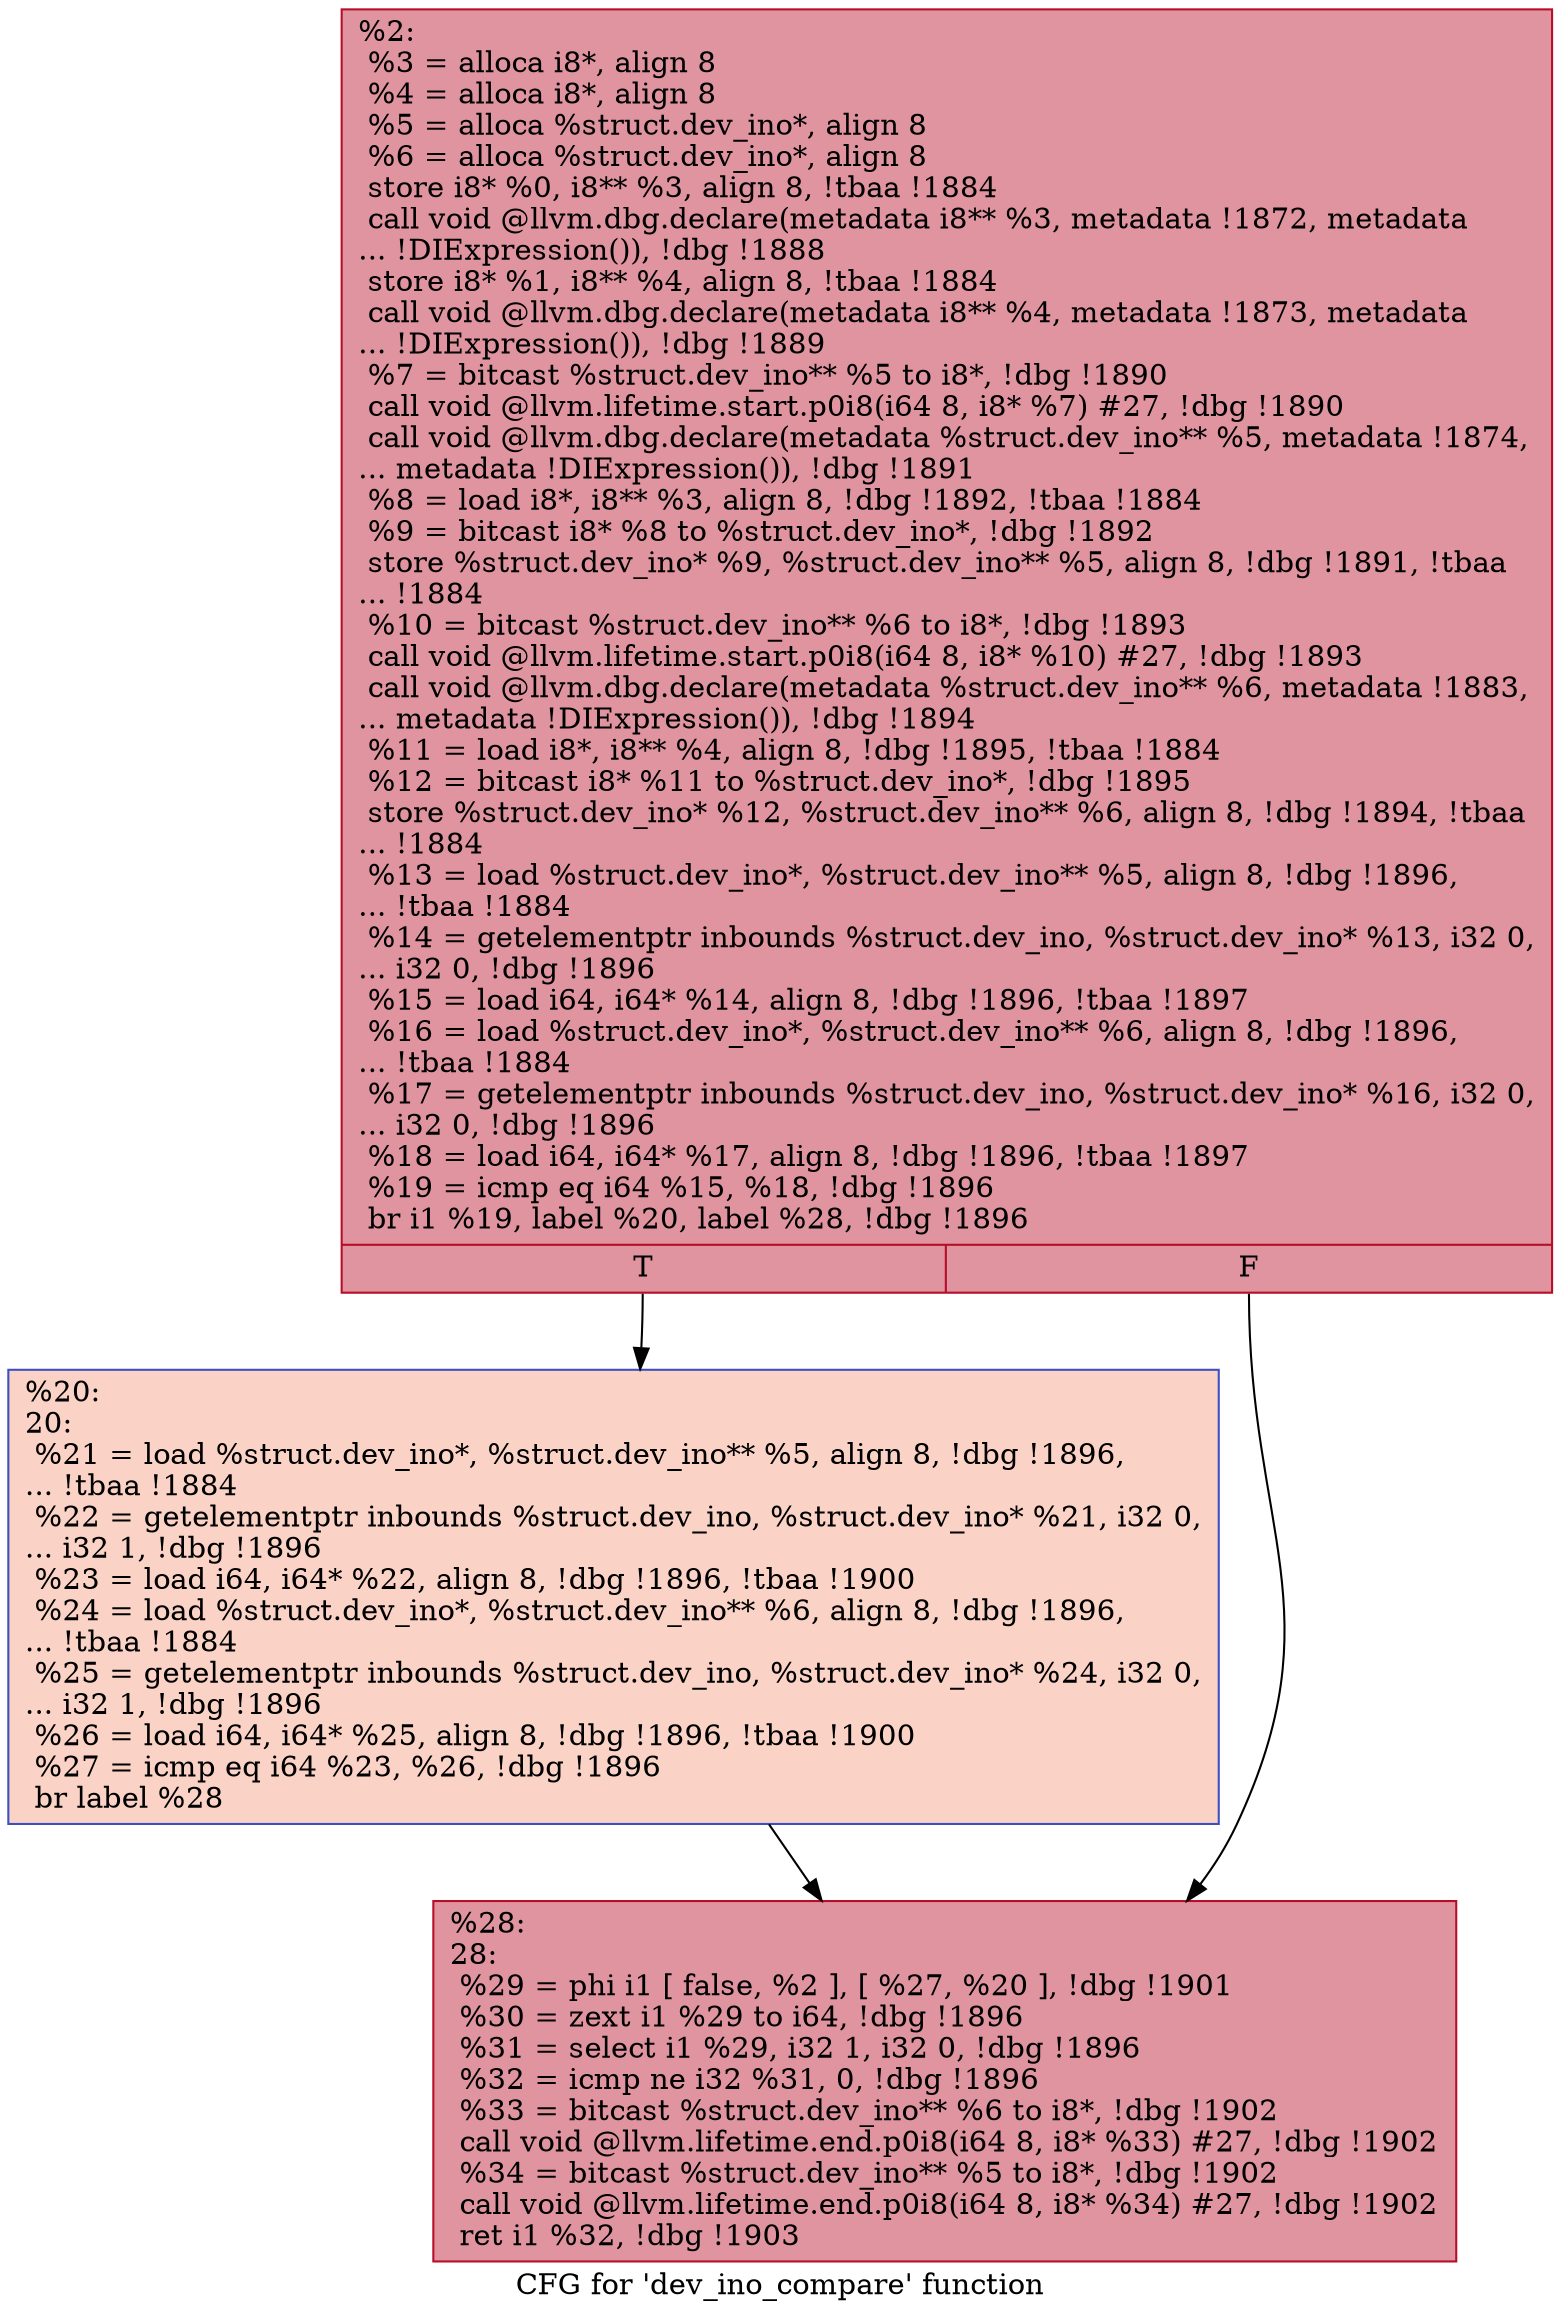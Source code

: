 digraph "CFG for 'dev_ino_compare' function" {
	label="CFG for 'dev_ino_compare' function";

	Node0x1f52ba0 [shape=record,color="#b70d28ff", style=filled, fillcolor="#b70d2870",label="{%2:\l  %3 = alloca i8*, align 8\l  %4 = alloca i8*, align 8\l  %5 = alloca %struct.dev_ino*, align 8\l  %6 = alloca %struct.dev_ino*, align 8\l  store i8* %0, i8** %3, align 8, !tbaa !1884\l  call void @llvm.dbg.declare(metadata i8** %3, metadata !1872, metadata\l... !DIExpression()), !dbg !1888\l  store i8* %1, i8** %4, align 8, !tbaa !1884\l  call void @llvm.dbg.declare(metadata i8** %4, metadata !1873, metadata\l... !DIExpression()), !dbg !1889\l  %7 = bitcast %struct.dev_ino** %5 to i8*, !dbg !1890\l  call void @llvm.lifetime.start.p0i8(i64 8, i8* %7) #27, !dbg !1890\l  call void @llvm.dbg.declare(metadata %struct.dev_ino** %5, metadata !1874,\l... metadata !DIExpression()), !dbg !1891\l  %8 = load i8*, i8** %3, align 8, !dbg !1892, !tbaa !1884\l  %9 = bitcast i8* %8 to %struct.dev_ino*, !dbg !1892\l  store %struct.dev_ino* %9, %struct.dev_ino** %5, align 8, !dbg !1891, !tbaa\l... !1884\l  %10 = bitcast %struct.dev_ino** %6 to i8*, !dbg !1893\l  call void @llvm.lifetime.start.p0i8(i64 8, i8* %10) #27, !dbg !1893\l  call void @llvm.dbg.declare(metadata %struct.dev_ino** %6, metadata !1883,\l... metadata !DIExpression()), !dbg !1894\l  %11 = load i8*, i8** %4, align 8, !dbg !1895, !tbaa !1884\l  %12 = bitcast i8* %11 to %struct.dev_ino*, !dbg !1895\l  store %struct.dev_ino* %12, %struct.dev_ino** %6, align 8, !dbg !1894, !tbaa\l... !1884\l  %13 = load %struct.dev_ino*, %struct.dev_ino** %5, align 8, !dbg !1896,\l... !tbaa !1884\l  %14 = getelementptr inbounds %struct.dev_ino, %struct.dev_ino* %13, i32 0,\l... i32 0, !dbg !1896\l  %15 = load i64, i64* %14, align 8, !dbg !1896, !tbaa !1897\l  %16 = load %struct.dev_ino*, %struct.dev_ino** %6, align 8, !dbg !1896,\l... !tbaa !1884\l  %17 = getelementptr inbounds %struct.dev_ino, %struct.dev_ino* %16, i32 0,\l... i32 0, !dbg !1896\l  %18 = load i64, i64* %17, align 8, !dbg !1896, !tbaa !1897\l  %19 = icmp eq i64 %15, %18, !dbg !1896\l  br i1 %19, label %20, label %28, !dbg !1896\l|{<s0>T|<s1>F}}"];
	Node0x1f52ba0:s0 -> Node0x1f53e60;
	Node0x1f52ba0:s1 -> Node0x1f53eb0;
	Node0x1f53e60 [shape=record,color="#3d50c3ff", style=filled, fillcolor="#f59c7d70",label="{%20:\l20:                                               \l  %21 = load %struct.dev_ino*, %struct.dev_ino** %5, align 8, !dbg !1896,\l... !tbaa !1884\l  %22 = getelementptr inbounds %struct.dev_ino, %struct.dev_ino* %21, i32 0,\l... i32 1, !dbg !1896\l  %23 = load i64, i64* %22, align 8, !dbg !1896, !tbaa !1900\l  %24 = load %struct.dev_ino*, %struct.dev_ino** %6, align 8, !dbg !1896,\l... !tbaa !1884\l  %25 = getelementptr inbounds %struct.dev_ino, %struct.dev_ino* %24, i32 0,\l... i32 1, !dbg !1896\l  %26 = load i64, i64* %25, align 8, !dbg !1896, !tbaa !1900\l  %27 = icmp eq i64 %23, %26, !dbg !1896\l  br label %28\l}"];
	Node0x1f53e60 -> Node0x1f53eb0;
	Node0x1f53eb0 [shape=record,color="#b70d28ff", style=filled, fillcolor="#b70d2870",label="{%28:\l28:                                               \l  %29 = phi i1 [ false, %2 ], [ %27, %20 ], !dbg !1901\l  %30 = zext i1 %29 to i64, !dbg !1896\l  %31 = select i1 %29, i32 1, i32 0, !dbg !1896\l  %32 = icmp ne i32 %31, 0, !dbg !1896\l  %33 = bitcast %struct.dev_ino** %6 to i8*, !dbg !1902\l  call void @llvm.lifetime.end.p0i8(i64 8, i8* %33) #27, !dbg !1902\l  %34 = bitcast %struct.dev_ino** %5 to i8*, !dbg !1902\l  call void @llvm.lifetime.end.p0i8(i64 8, i8* %34) #27, !dbg !1902\l  ret i1 %32, !dbg !1903\l}"];
}
